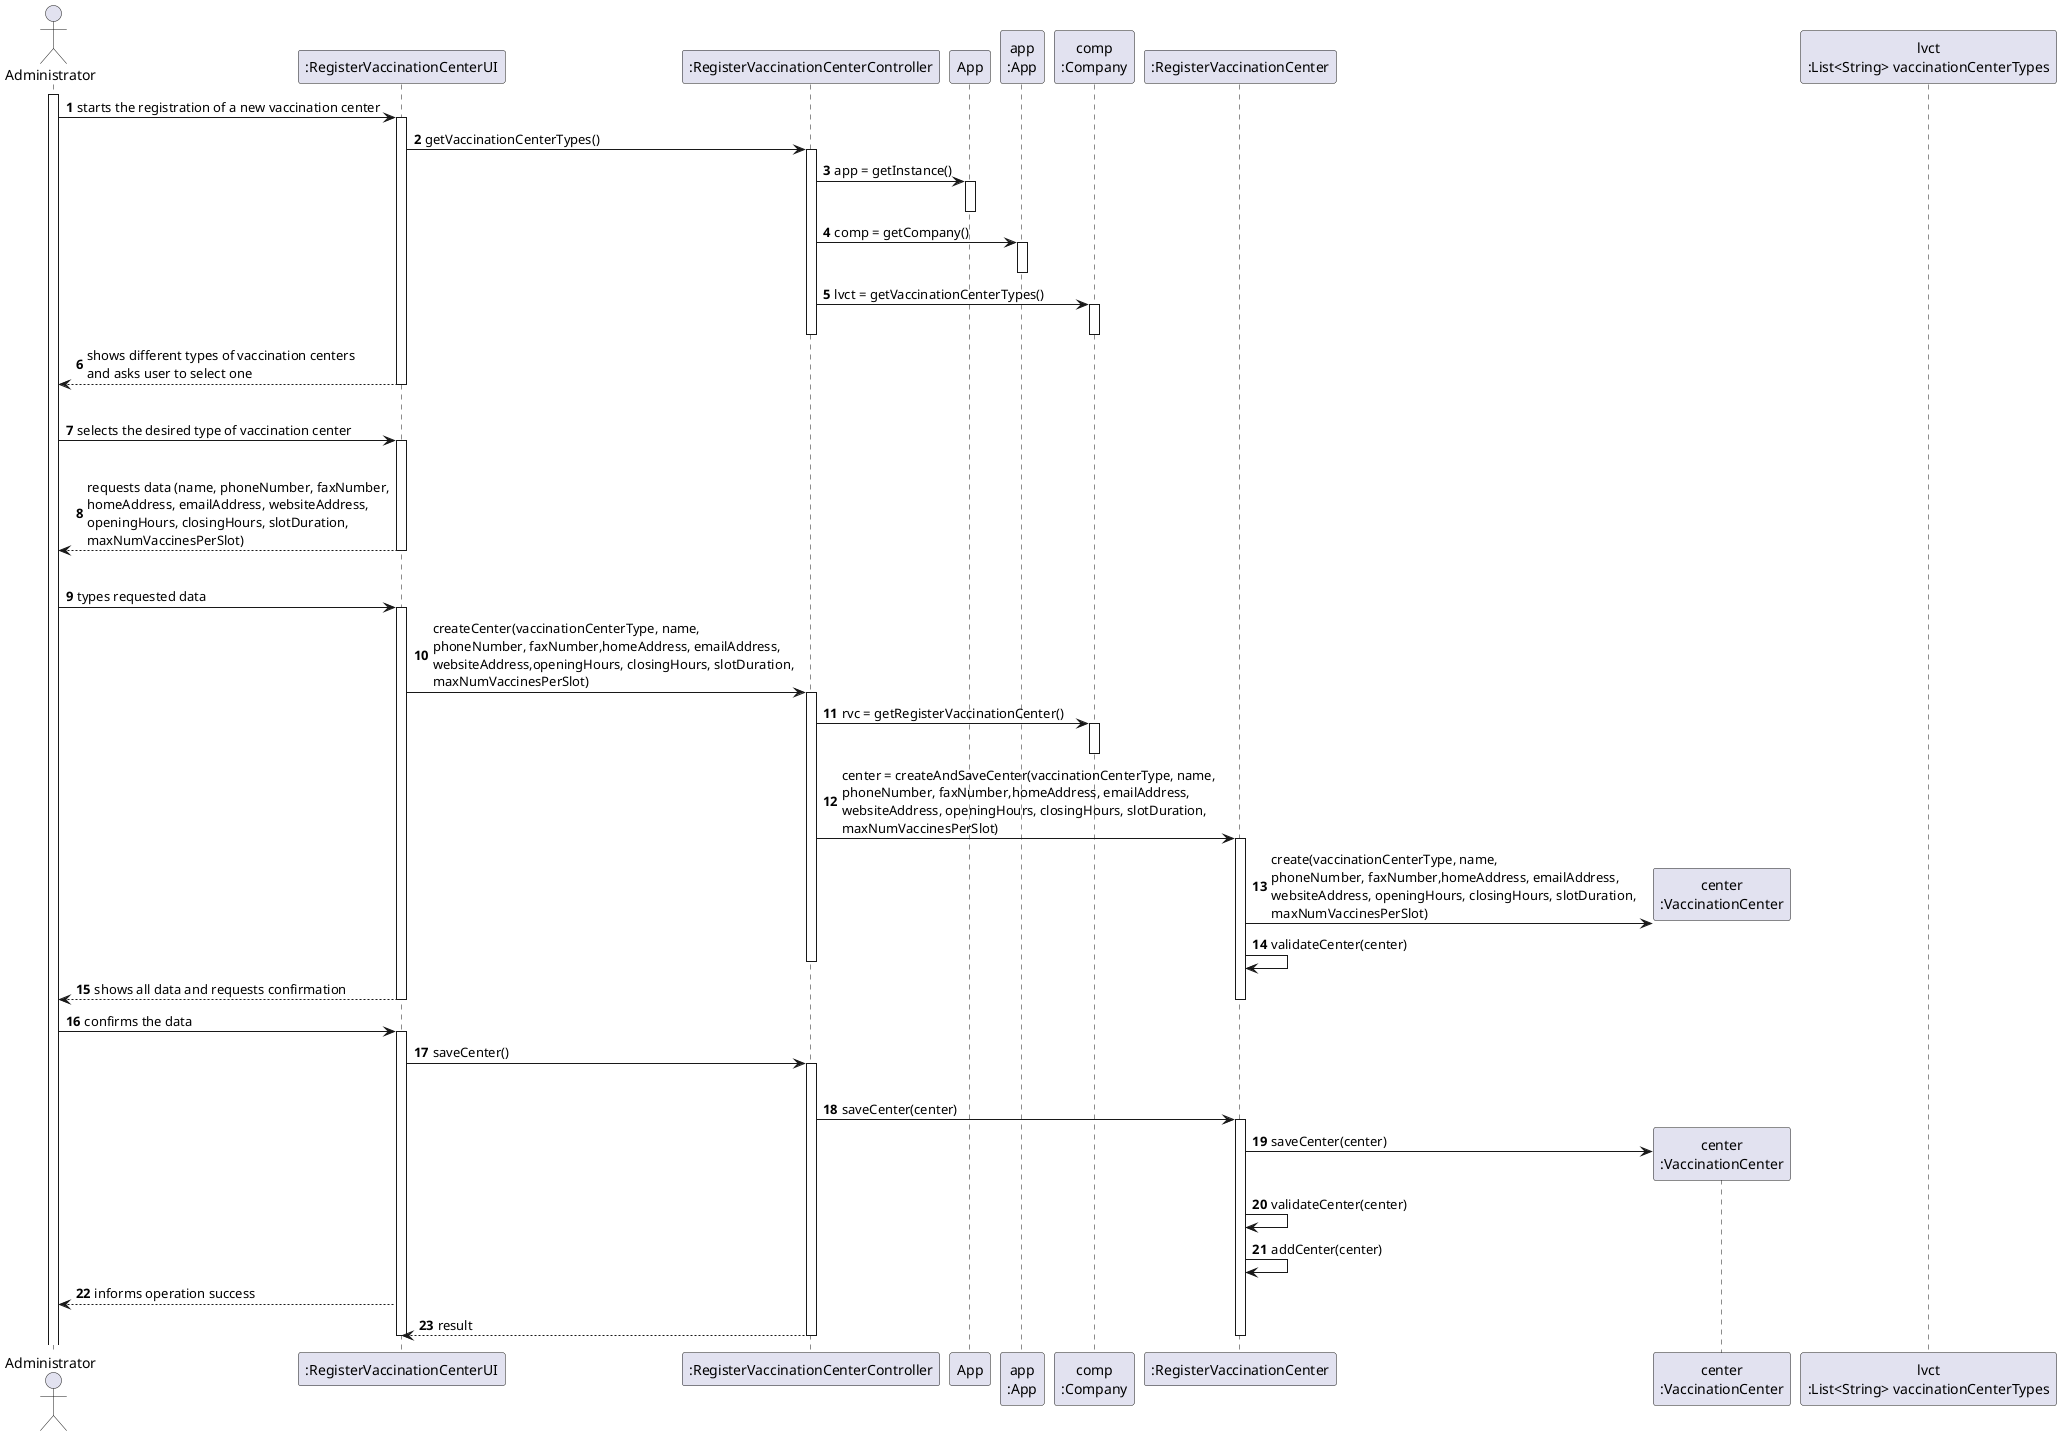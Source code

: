 @startuml
autonumber
'hide footbox
actor "Administrator" as ADM

participant ":RegisterVaccinationCenterUI" as UI
participant ":RegisterVaccinationCenterController" as CTRL
participant "App" as _APP
participant "app\n:App" as APP
participant "comp\n:Company" as COMP
participant ":RegisterVaccinationCenter" as RVC
participant "center\n:VaccinationCenter" as VC
participant "lvct\n:List<String> vaccinationCenterTypes" as LVCT

activate ADM
ADM -> UI : starts the registration of a new vaccination center
activate UI
UI -> CTRL : getVaccinationCenterTypes()
activate CTRL
CTRL -> _APP : app = getInstance()
activate _APP
deactivate _APP
CTRL -> APP : comp = getCompany()
activate APP
deactivate APP
CTRL -> COMP : lvct = getVaccinationCenterTypes()
activate COMP
deactivate COMP
deactivate CTRL
UI --> ADM : shows different types of vaccination centers \nand asks user to select one
deactivate UI
|||


ADM -> UI : selects the desired type of vaccination center
activate UI
|||
UI --> ADM : requests data (name, phoneNumber, faxNumber,\nhomeAddress, emailAddress, websiteAddress,\nopeningHours, closingHours, slotDuration,\nmaxNumVaccinesPerSlot)
deactivate UI
|||

ADM -> UI : types requested data
activate UI
UI -> CTRL : createCenter(vaccinationCenterType, name,\nphoneNumber, faxNumber,homeAddress, emailAddress,\nwebsiteAddress,openingHours, closingHours, slotDuration,\nmaxNumVaccinesPerSlot)
activate CTRL
CTRL -> COMP : rvc = getRegisterVaccinationCenter()
activate COMP
deactivate COMP
CTRL -> RVC : center = createAndSaveCenter(vaccinationCenterType, name,\nphoneNumber, faxNumber,homeAddress, emailAddress,\nwebsiteAddress, openingHours, closingHours, slotDuration,\nmaxNumVaccinesPerSlot)
activate RVC
RVC -> VC ** : create(vaccinationCenterType, name,\nphoneNumber, faxNumber,homeAddress, emailAddress,\nwebsiteAddress, openingHours, closingHours, slotDuration,\nmaxNumVaccinesPerSlot)
RVC -> RVC : validateCenter(center)
deactivate CTRL
UI --> ADM: shows all data and requests confirmation
deactivate RVC

deactivate CTRL
deactivate UI

ADM -> UI : confirms the data
activate UI
UI -> CTRL : saveCenter()
activate CTRL
|||
CTRL -> RVC : saveCenter(center)
activate RVC
RVC -> VC ** : saveCenter(center)
RVC -> RVC : validateCenter(center)
RVC -> RVC : addCenter(center)
UI --> ADM : informs operation success
CTRL --> UI : result
deactivate RVC
deactivate CTRL
deactivate UI
@enduml